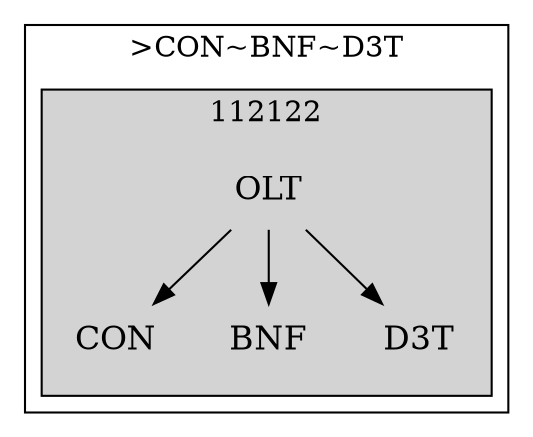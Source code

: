 strict digraph FirstlevelCluster {
	labelloc = "t";
	compound = false;
	subgraph cluster_0 {
	label= ">CON~BNF~D3T";
		subgraph	cluster_2 {
		label = "112122";
			style = filled;
			node	[label = CON, shape = plaintext, fontsize = 16] CON2;
			node	[label = BNF, shape = plaintext, fontsize = 16] BNF2;
			node	[label = D3T, shape = plaintext, fontsize = 16] D3T2;
			node	[label = OLT, shape = plaintext, fontsize = 16] OLT2;
			OLT2->CON2;OLT2->BNF2;OLT2->D3T2;			}
}}